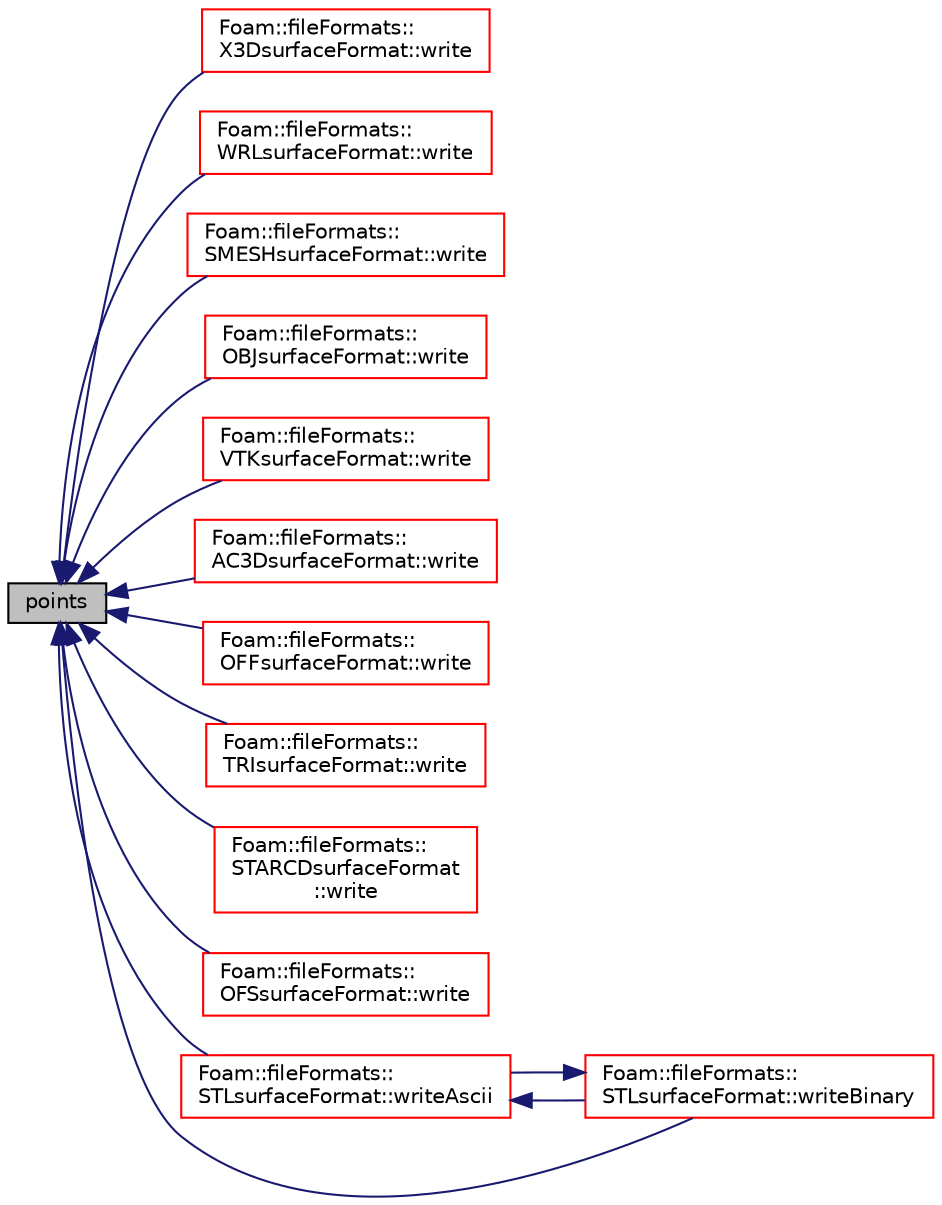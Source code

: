 digraph "points"
{
  bgcolor="transparent";
  edge [fontname="Helvetica",fontsize="10",labelfontname="Helvetica",labelfontsize="10"];
  node [fontname="Helvetica",fontsize="10",shape=record];
  rankdir="LR";
  Node1 [label="points",height=0.2,width=0.4,color="black", fillcolor="grey75", style="filled", fontcolor="black"];
  Node1 -> Node2 [dir="back",color="midnightblue",fontsize="10",style="solid",fontname="Helvetica"];
  Node2 [label="Foam::fileFormats::\lX3DsurfaceFormat::write",height=0.2,width=0.4,color="red",URL="$a03000.html#a2a1e1394d9dd8932b738248c123a267f",tooltip="Write surface mesh components by proxy. "];
  Node1 -> Node3 [dir="back",color="midnightblue",fontsize="10",style="solid",fontname="Helvetica"];
  Node3 [label="Foam::fileFormats::\lWRLsurfaceFormat::write",height=0.2,width=0.4,color="red",URL="$a02998.html#a2a1e1394d9dd8932b738248c123a267f",tooltip="Write surface mesh components by proxy. "];
  Node1 -> Node4 [dir="back",color="midnightblue",fontsize="10",style="solid",fontname="Helvetica"];
  Node4 [label="Foam::fileFormats::\lSMESHsurfaceFormat::write",height=0.2,width=0.4,color="red",URL="$a02431.html#a2a1e1394d9dd8932b738248c123a267f",tooltip="Write surface mesh components by proxy. "];
  Node1 -> Node5 [dir="back",color="midnightblue",fontsize="10",style="solid",fontname="Helvetica"];
  Node5 [label="Foam::fileFormats::\lOBJsurfaceFormat::write",height=0.2,width=0.4,color="red",URL="$a01738.html#a2a1e1394d9dd8932b738248c123a267f",tooltip="Write surface mesh components by proxy. "];
  Node1 -> Node6 [dir="back",color="midnightblue",fontsize="10",style="solid",fontname="Helvetica"];
  Node6 [label="Foam::fileFormats::\lVTKsurfaceFormat::write",height=0.2,width=0.4,color="red",URL="$a02934.html#a2a1e1394d9dd8932b738248c123a267f",tooltip="Write surface mesh components by proxy. "];
  Node1 -> Node7 [dir="back",color="midnightblue",fontsize="10",style="solid",fontname="Helvetica"];
  Node7 [label="Foam::fileFormats::\lAC3DsurfaceFormat::write",height=0.2,width=0.4,color="red",URL="$a00013.html#a2a1e1394d9dd8932b738248c123a267f",tooltip="Write surface mesh components by proxy. "];
  Node1 -> Node8 [dir="back",color="midnightblue",fontsize="10",style="solid",fontname="Helvetica"];
  Node8 [label="Foam::fileFormats::\lOFFsurfaceFormat::write",height=0.2,width=0.4,color="red",URL="$a01746.html#a2a1e1394d9dd8932b738248c123a267f",tooltip="Write surface mesh components by proxy. "];
  Node1 -> Node9 [dir="back",color="midnightblue",fontsize="10",style="solid",fontname="Helvetica"];
  Node9 [label="Foam::fileFormats::\lTRIsurfaceFormat::write",height=0.2,width=0.4,color="red",URL="$a02777.html#a2a1e1394d9dd8932b738248c123a267f",tooltip="Write surface mesh components by proxy. "];
  Node1 -> Node10 [dir="back",color="midnightblue",fontsize="10",style="solid",fontname="Helvetica"];
  Node10 [label="Foam::fileFormats::\lSTARCDsurfaceFormat\l::write",height=0.2,width=0.4,color="red",URL="$a02523.html#a2a1e1394d9dd8932b738248c123a267f",tooltip="Write surface mesh components by proxy. "];
  Node1 -> Node11 [dir="back",color="midnightblue",fontsize="10",style="solid",fontname="Helvetica"];
  Node11 [label="Foam::fileFormats::\lOFSsurfaceFormat::write",height=0.2,width=0.4,color="red",URL="$a01747.html#a2a1e1394d9dd8932b738248c123a267f",tooltip="Write surface mesh components by proxy. "];
  Node1 -> Node12 [dir="back",color="midnightblue",fontsize="10",style="solid",fontname="Helvetica"];
  Node12 [label="Foam::fileFormats::\lSTLsurfaceFormat::writeAscii",height=0.2,width=0.4,color="red",URL="$a02535.html#a9ed2139058d6a7dca0edb4f9c88e6599",tooltip="Write surface mesh components by proxy (as ASCII) "];
  Node12 -> Node13 [dir="back",color="midnightblue",fontsize="10",style="solid",fontname="Helvetica"];
  Node13 [label="Foam::fileFormats::\lSTLsurfaceFormat::writeBinary",height=0.2,width=0.4,color="red",URL="$a02535.html#a3c9f7310b853c8ab0e75e5f2db117e7c",tooltip="Write surface mesh components by proxy (as BINARY) "];
  Node13 -> Node12 [dir="back",color="midnightblue",fontsize="10",style="solid",fontname="Helvetica"];
  Node1 -> Node13 [dir="back",color="midnightblue",fontsize="10",style="solid",fontname="Helvetica"];
}
